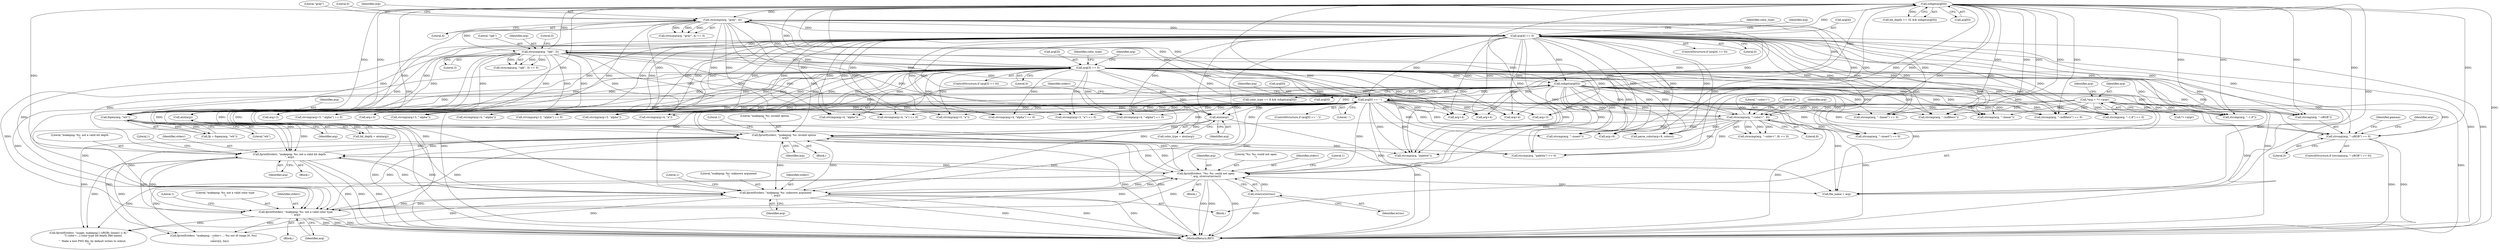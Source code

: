 digraph "0_Android_9d4853418ab2f754c2b63e091c29c5529b8b86ca_18@API" {
"1000165" [label="(Call,strcmp(arg, \"--sRGB\") == 0)"];
"1000435" [label="(Call,isdigit(arg[0]))"];
"1000397" [label="(Call,isdigit(arg[0]))"];
"1000345" [label="(Call,strncmp(arg, \"rgb\", 3))"];
"1000303" [label="(Call,arg[4] == 0)"];
"1000296" [label="(Call,strncmp(arg, \"gray\", 4))"];
"1000352" [label="(Call,arg[3] == 0)"];
"1000271" [label="(Call,arg[0] == '-')"];
"1000210" [label="(Call,strncmp(arg, \"--color=\", 8))"];
"1000159" [label="(Call,*arg = *++argv)"];
"1000277" [label="(Call,fprintf(stderr, \"makepng: %s: invalid option\n\", arg))"];
"1000460" [label="(Call,fprintf(stderr, \"makepng: %s: not a valid bit depth\n\", arg))"];
"1000482" [label="(Call,fprintf(stderr, \"%s: %s: could not open\n\", arg, strerror(errno)))"];
"1000494" [label="(Call,fprintf(stderr, \"makepng: %s: unknown argument\n\", arg))"];
"1000423" [label="(Call,fprintf(stderr, \"makepng: %s: not a valid color type\n\", arg))"];
"1000404" [label="(Call,atoi(arg))"];
"1000474" [label="(Call,fopen(arg, \"wb\"))"];
"1000486" [label="(Call,strerror(errno))"];
"1000442" [label="(Call,atoi(arg))"];
"1000177" [label="(Call,strcmp(arg, \"--linear\"))"];
"1000316" [label="(Call,strcmp(arg+4, \"a\") == 0)"];
"1000333" [label="(Call,arg+4)"];
"1000295" [label="(Call,strncmp(arg, \"gray\", 4) == 0)"];
"1000485" [label="(Identifier,arg)"];
"1000472" [label="(Call,fp = fopen(arg, \"wb\"))"];
"1000496" [label="(Literal,\"makepng: %s: unknown argument\n\")"];
"1000375" [label="(Call,arg+3)"];
"1000216" [label="(Call,parse_color(arg+8, colors))"];
"1000326" [label="(Call,arg+4)"];
"1000443" [label="(Identifier,arg)"];
"1000217" [label="(Call,arg+8)"];
"1000172" [label="(Identifier,gamma)"];
"1000460" [label="(Call,fprintf(stderr, \"makepng: %s: not a valid bit depth\n\", arg))"];
"1000402" [label="(Call,color_type = atoi(arg))"];
"1000318" [label="(Call,arg+4)"];
"1000304" [label="(Call,arg[4])"];
"1000422" [label="(Block,)"];
"1000462" [label="(Literal,\"makepng: %s: not a valid bit depth\n\")"];
"1000285" [label="(Call,strcmp(arg, \"palette\"))"];
"1000431" [label="(Call,bit_depth == 32 && isdigit(arg[0]))"];
"1000494" [label="(Call,fprintf(stderr, \"makepng: %s: unknown argument\n\", arg))"];
"1000277" [label="(Call,fprintf(stderr, \"makepng: %s: invalid option\n\", arg))"];
"1000228" [label="(Call,strcmp(arg, \"--insert\"))"];
"1000359" [label="(Identifier,color_type)"];
"1000344" [label="(Call,strncmp(arg, \"rgb\", 3) == 0)"];
"1000345" [label="(Call,strncmp(arg, \"rgb\", 3))"];
"1000199" [label="(Call,strcmp(arg, \"--nofilters\"))"];
"1000272" [label="(Call,arg[0])"];
"1000461" [label="(Identifier,stderr)"];
"1000490" [label="(Call,file_name = arg)"];
"1000278" [label="(Identifier,stderr)"];
"1000495" [label="(Identifier,stderr)"];
"1000348" [label="(Literal,3)"];
"1000271" [label="(Call,arg[0] == '-')"];
"1000303" [label="(Call,arg[4] == 0)"];
"1000299" [label="(Literal,4)"];
"1000366" [label="(Call,strcmp(arg+3, \"a\"))"];
"1000165" [label="(Call,strcmp(arg, \"--sRGB\") == 0)"];
"1000347" [label="(Literal,\"rgb\")"];
"1000166" [label="(Call,strcmp(arg, \"--sRGB\"))"];
"1000317" [label="(Call,strcmp(arg+4, \"a\"))"];
"1000310" [label="(Identifier,color_type)"];
"1000187" [label="(Call,strcmp(arg, \"--1.8\") == 0)"];
"1000324" [label="(Call,strcmp(arg+4, \"alpha\") == 0)"];
"1000280" [label="(Identifier,arg)"];
"1000296" [label="(Call,strncmp(arg, \"gray\", 4))"];
"1000270" [label="(ControlStructure,if (arg[0] == '-'))"];
"1000332" [label="(Call,strcmp(arg+4, \"-alpha\"))"];
"1000425" [label="(Literal,\"makepng: %s: not a valid color type\n\")"];
"1000393" [label="(Call,color_type == 8 && isdigit(arg[0]))"];
"1000161" [label="(Call,*++argv)"];
"1000346" [label="(Identifier,arg)"];
"1000368" [label="(Identifier,arg)"];
"1000405" [label="(Identifier,arg)"];
"1000381" [label="(Call,strcmp(arg+3, \"-alpha\"))"];
"1000214" [label="(Literal,0)"];
"1000353" [label="(Call,arg[3])"];
"1000284" [label="(Call,strcmp(arg, \"palette\") == 0)"];
"1000497" [label="(Identifier,arg)"];
"1000211" [label="(Identifier,arg)"];
"1000398" [label="(Call,arg[0])"];
"1000424" [label="(Identifier,stderr)"];
"1000474" [label="(Call,fopen(arg, \"wb\"))"];
"1000475" [label="(Identifier,arg)"];
"1000397" [label="(Call,isdigit(arg[0]))"];
"1000188" [label="(Call,strcmp(arg, \"--1.8\"))"];
"1000463" [label="(Identifier,arg)"];
"1000499" [label="(Literal,1)"];
"1000159" [label="(Call,*arg = *++argv)"];
"1000626" [label="(MethodReturn,RET)"];
"1000302" [label="(ControlStructure,if (arg[4] == 0))"];
"1000367" [label="(Call,arg+3)"];
"1000297" [label="(Identifier,arg)"];
"1000484" [label="(Literal,\"%s: %s: could not open\n\")"];
"1000486" [label="(Call,strerror(errno))"];
"1000276" [label="(Block,)"];
"1000279" [label="(Literal,\"makepng: %s: invalid option\n\")"];
"1000169" [label="(Literal,0)"];
"1000465" [label="(Literal,1)"];
"1000210" [label="(Call,strncmp(arg, \"--color=\", 8))"];
"1000483" [label="(Identifier,stderr)"];
"1000160" [label="(Identifier,arg)"];
"1000325" [label="(Call,strcmp(arg+4, \"alpha\"))"];
"1000428" [label="(Literal,1)"];
"1000157" [label="(Block,)"];
"1000275" [label="(Literal,'-')"];
"1000382" [label="(Call,arg+3)"];
"1000351" [label="(ControlStructure,if (arg[3] == 0))"];
"1000356" [label="(Literal,0)"];
"1000282" [label="(Literal,1)"];
"1000227" [label="(Call,strcmp(arg, \"--insert\") == 0)"];
"1000167" [label="(Identifier,arg)"];
"1000489" [label="(Literal,1)"];
"1000178" [label="(Identifier,arg)"];
"1000209" [label="(Call,strncmp(arg, \"--color=\", 8) == 0)"];
"1000373" [label="(Call,strcmp(arg+3, \"alpha\") == 0)"];
"1000426" [label="(Identifier,arg)"];
"1000352" [label="(Call,arg[3] == 0)"];
"1000404" [label="(Call,atoi(arg))"];
"1000349" [label="(Literal,0)"];
"1000440" [label="(Call,bit_depth = atoi(arg))"];
"1000176" [label="(Call,strcmp(arg, \"--linear\") == 0)"];
"1000380" [label="(Call,strcmp(arg+3, \"-alpha\") == 0)"];
"1000365" [label="(Call,strcmp(arg+3, \"a\") == 0)"];
"1000459" [label="(Block,)"];
"1000482" [label="(Call,fprintf(stderr, \"%s: %s: could not open\n\", arg, strerror(errno)))"];
"1000436" [label="(Call,arg[0])"];
"1000213" [label="(Literal,8)"];
"1000212" [label="(Literal,\"--color=\")"];
"1000298" [label="(Literal,\"gray\")"];
"1000487" [label="(Identifier,errno)"];
"1000509" [label="(Call,fprintf(stderr, \"usage: makepng [--sRGB|--linear|--1.8] \"\n          \"[--color=...] color-type bit-depth [file-name]\n\"\n         \"  Make a test PNG file, by default writes to stdout.\n\"))"];
"1000442" [label="(Call,atoi(arg))"];
"1000300" [label="(Literal,0)"];
"1000319" [label="(Identifier,arg)"];
"1000164" [label="(ControlStructure,if (strcmp(arg, \"--sRGB\") == 0))"];
"1000374" [label="(Call,strcmp(arg+3, \"alpha\"))"];
"1000435" [label="(Call,isdigit(arg[0]))"];
"1000331" [label="(Call,strcmp(arg+4, \"-alpha\") == 0)"];
"1000423" [label="(Call,fprintf(stderr, \"makepng: %s: not a valid color type\n\", arg))"];
"1000307" [label="(Literal,0)"];
"1000476" [label="(Literal,\"wb\")"];
"1000198" [label="(Call,strcmp(arg, \"--nofilters\") == 0)"];
"1000286" [label="(Identifier,arg)"];
"1000547" [label="(Call,fprintf(stderr, \"makepng: --color=...: %u out of range [0..%u]\n\",\n               colors[i], lim))"];
"1000481" [label="(Block,)"];
"1000165" -> "1000164"  [label="AST: "];
"1000165" -> "1000169"  [label="CFG: "];
"1000166" -> "1000165"  [label="AST: "];
"1000169" -> "1000165"  [label="AST: "];
"1000172" -> "1000165"  [label="CFG: "];
"1000178" -> "1000165"  [label="CFG: "];
"1000165" -> "1000626"  [label="DDG: "];
"1000165" -> "1000626"  [label="DDG: "];
"1000435" -> "1000165"  [label="DDG: "];
"1000397" -> "1000165"  [label="DDG: "];
"1000303" -> "1000165"  [label="DDG: "];
"1000159" -> "1000165"  [label="DDG: "];
"1000352" -> "1000165"  [label="DDG: "];
"1000271" -> "1000165"  [label="DDG: "];
"1000435" -> "1000431"  [label="AST: "];
"1000435" -> "1000436"  [label="CFG: "];
"1000436" -> "1000435"  [label="AST: "];
"1000431" -> "1000435"  [label="CFG: "];
"1000435" -> "1000626"  [label="DDG: "];
"1000435" -> "1000166"  [label="DDG: "];
"1000435" -> "1000176"  [label="DDG: "];
"1000435" -> "1000177"  [label="DDG: "];
"1000435" -> "1000187"  [label="DDG: "];
"1000435" -> "1000188"  [label="DDG: "];
"1000435" -> "1000198"  [label="DDG: "];
"1000435" -> "1000199"  [label="DDG: "];
"1000435" -> "1000210"  [label="DDG: "];
"1000435" -> "1000216"  [label="DDG: "];
"1000435" -> "1000217"  [label="DDG: "];
"1000435" -> "1000227"  [label="DDG: "];
"1000435" -> "1000228"  [label="DDG: "];
"1000435" -> "1000271"  [label="DDG: "];
"1000435" -> "1000277"  [label="DDG: "];
"1000435" -> "1000284"  [label="DDG: "];
"1000435" -> "1000285"  [label="DDG: "];
"1000435" -> "1000296"  [label="DDG: "];
"1000435" -> "1000431"  [label="DDG: "];
"1000397" -> "1000435"  [label="DDG: "];
"1000345" -> "1000435"  [label="DDG: "];
"1000271" -> "1000435"  [label="DDG: "];
"1000303" -> "1000435"  [label="DDG: "];
"1000352" -> "1000435"  [label="DDG: "];
"1000435" -> "1000442"  [label="DDG: "];
"1000435" -> "1000460"  [label="DDG: "];
"1000435" -> "1000474"  [label="DDG: "];
"1000435" -> "1000482"  [label="DDG: "];
"1000435" -> "1000490"  [label="DDG: "];
"1000435" -> "1000494"  [label="DDG: "];
"1000397" -> "1000393"  [label="AST: "];
"1000397" -> "1000398"  [label="CFG: "];
"1000398" -> "1000397"  [label="AST: "];
"1000393" -> "1000397"  [label="CFG: "];
"1000397" -> "1000626"  [label="DDG: "];
"1000397" -> "1000166"  [label="DDG: "];
"1000397" -> "1000176"  [label="DDG: "];
"1000397" -> "1000177"  [label="DDG: "];
"1000397" -> "1000187"  [label="DDG: "];
"1000397" -> "1000188"  [label="DDG: "];
"1000397" -> "1000198"  [label="DDG: "];
"1000397" -> "1000199"  [label="DDG: "];
"1000397" -> "1000210"  [label="DDG: "];
"1000397" -> "1000216"  [label="DDG: "];
"1000397" -> "1000217"  [label="DDG: "];
"1000397" -> "1000227"  [label="DDG: "];
"1000397" -> "1000228"  [label="DDG: "];
"1000397" -> "1000271"  [label="DDG: "];
"1000397" -> "1000277"  [label="DDG: "];
"1000397" -> "1000284"  [label="DDG: "];
"1000397" -> "1000285"  [label="DDG: "];
"1000397" -> "1000296"  [label="DDG: "];
"1000397" -> "1000393"  [label="DDG: "];
"1000345" -> "1000397"  [label="DDG: "];
"1000271" -> "1000397"  [label="DDG: "];
"1000303" -> "1000397"  [label="DDG: "];
"1000352" -> "1000397"  [label="DDG: "];
"1000397" -> "1000404"  [label="DDG: "];
"1000397" -> "1000423"  [label="DDG: "];
"1000397" -> "1000442"  [label="DDG: "];
"1000397" -> "1000460"  [label="DDG: "];
"1000397" -> "1000474"  [label="DDG: "];
"1000397" -> "1000482"  [label="DDG: "];
"1000397" -> "1000490"  [label="DDG: "];
"1000397" -> "1000494"  [label="DDG: "];
"1000345" -> "1000344"  [label="AST: "];
"1000345" -> "1000348"  [label="CFG: "];
"1000346" -> "1000345"  [label="AST: "];
"1000347" -> "1000345"  [label="AST: "];
"1000348" -> "1000345"  [label="AST: "];
"1000349" -> "1000345"  [label="CFG: "];
"1000345" -> "1000626"  [label="DDG: "];
"1000345" -> "1000344"  [label="DDG: "];
"1000345" -> "1000344"  [label="DDG: "];
"1000345" -> "1000344"  [label="DDG: "];
"1000303" -> "1000345"  [label="DDG: "];
"1000352" -> "1000345"  [label="DDG: "];
"1000296" -> "1000345"  [label="DDG: "];
"1000271" -> "1000345"  [label="DDG: "];
"1000345" -> "1000352"  [label="DDG: "];
"1000345" -> "1000365"  [label="DDG: "];
"1000345" -> "1000366"  [label="DDG: "];
"1000345" -> "1000367"  [label="DDG: "];
"1000345" -> "1000373"  [label="DDG: "];
"1000345" -> "1000374"  [label="DDG: "];
"1000345" -> "1000375"  [label="DDG: "];
"1000345" -> "1000380"  [label="DDG: "];
"1000345" -> "1000381"  [label="DDG: "];
"1000345" -> "1000382"  [label="DDG: "];
"1000345" -> "1000404"  [label="DDG: "];
"1000345" -> "1000442"  [label="DDG: "];
"1000345" -> "1000474"  [label="DDG: "];
"1000345" -> "1000494"  [label="DDG: "];
"1000303" -> "1000302"  [label="AST: "];
"1000303" -> "1000307"  [label="CFG: "];
"1000304" -> "1000303"  [label="AST: "];
"1000307" -> "1000303"  [label="AST: "];
"1000310" -> "1000303"  [label="CFG: "];
"1000319" -> "1000303"  [label="CFG: "];
"1000303" -> "1000626"  [label="DDG: "];
"1000303" -> "1000626"  [label="DDG: "];
"1000303" -> "1000166"  [label="DDG: "];
"1000303" -> "1000176"  [label="DDG: "];
"1000303" -> "1000177"  [label="DDG: "];
"1000303" -> "1000187"  [label="DDG: "];
"1000303" -> "1000188"  [label="DDG: "];
"1000303" -> "1000198"  [label="DDG: "];
"1000303" -> "1000199"  [label="DDG: "];
"1000303" -> "1000210"  [label="DDG: "];
"1000303" -> "1000216"  [label="DDG: "];
"1000303" -> "1000217"  [label="DDG: "];
"1000303" -> "1000227"  [label="DDG: "];
"1000303" -> "1000228"  [label="DDG: "];
"1000303" -> "1000271"  [label="DDG: "];
"1000303" -> "1000277"  [label="DDG: "];
"1000303" -> "1000284"  [label="DDG: "];
"1000303" -> "1000285"  [label="DDG: "];
"1000303" -> "1000296"  [label="DDG: "];
"1000296" -> "1000303"  [label="DDG: "];
"1000303" -> "1000316"  [label="DDG: "];
"1000303" -> "1000317"  [label="DDG: "];
"1000303" -> "1000318"  [label="DDG: "];
"1000303" -> "1000324"  [label="DDG: "];
"1000303" -> "1000325"  [label="DDG: "];
"1000303" -> "1000326"  [label="DDG: "];
"1000303" -> "1000331"  [label="DDG: "];
"1000303" -> "1000332"  [label="DDG: "];
"1000303" -> "1000333"  [label="DDG: "];
"1000303" -> "1000365"  [label="DDG: "];
"1000303" -> "1000366"  [label="DDG: "];
"1000303" -> "1000367"  [label="DDG: "];
"1000303" -> "1000373"  [label="DDG: "];
"1000303" -> "1000374"  [label="DDG: "];
"1000303" -> "1000375"  [label="DDG: "];
"1000303" -> "1000380"  [label="DDG: "];
"1000303" -> "1000381"  [label="DDG: "];
"1000303" -> "1000382"  [label="DDG: "];
"1000303" -> "1000404"  [label="DDG: "];
"1000303" -> "1000423"  [label="DDG: "];
"1000303" -> "1000442"  [label="DDG: "];
"1000303" -> "1000460"  [label="DDG: "];
"1000303" -> "1000474"  [label="DDG: "];
"1000303" -> "1000482"  [label="DDG: "];
"1000303" -> "1000490"  [label="DDG: "];
"1000303" -> "1000494"  [label="DDG: "];
"1000296" -> "1000295"  [label="AST: "];
"1000296" -> "1000299"  [label="CFG: "];
"1000297" -> "1000296"  [label="AST: "];
"1000298" -> "1000296"  [label="AST: "];
"1000299" -> "1000296"  [label="AST: "];
"1000300" -> "1000296"  [label="CFG: "];
"1000296" -> "1000626"  [label="DDG: "];
"1000296" -> "1000295"  [label="DDG: "];
"1000296" -> "1000295"  [label="DDG: "];
"1000296" -> "1000295"  [label="DDG: "];
"1000352" -> "1000296"  [label="DDG: "];
"1000271" -> "1000296"  [label="DDG: "];
"1000210" -> "1000296"  [label="DDG: "];
"1000277" -> "1000296"  [label="DDG: "];
"1000296" -> "1000316"  [label="DDG: "];
"1000296" -> "1000317"  [label="DDG: "];
"1000296" -> "1000318"  [label="DDG: "];
"1000296" -> "1000324"  [label="DDG: "];
"1000296" -> "1000325"  [label="DDG: "];
"1000296" -> "1000326"  [label="DDG: "];
"1000296" -> "1000331"  [label="DDG: "];
"1000296" -> "1000332"  [label="DDG: "];
"1000296" -> "1000333"  [label="DDG: "];
"1000352" -> "1000351"  [label="AST: "];
"1000352" -> "1000356"  [label="CFG: "];
"1000353" -> "1000352"  [label="AST: "];
"1000356" -> "1000352"  [label="AST: "];
"1000359" -> "1000352"  [label="CFG: "];
"1000368" -> "1000352"  [label="CFG: "];
"1000352" -> "1000626"  [label="DDG: "];
"1000352" -> "1000626"  [label="DDG: "];
"1000352" -> "1000166"  [label="DDG: "];
"1000352" -> "1000176"  [label="DDG: "];
"1000352" -> "1000177"  [label="DDG: "];
"1000352" -> "1000187"  [label="DDG: "];
"1000352" -> "1000188"  [label="DDG: "];
"1000352" -> "1000198"  [label="DDG: "];
"1000352" -> "1000199"  [label="DDG: "];
"1000352" -> "1000210"  [label="DDG: "];
"1000352" -> "1000216"  [label="DDG: "];
"1000352" -> "1000217"  [label="DDG: "];
"1000352" -> "1000227"  [label="DDG: "];
"1000352" -> "1000228"  [label="DDG: "];
"1000352" -> "1000271"  [label="DDG: "];
"1000352" -> "1000277"  [label="DDG: "];
"1000352" -> "1000284"  [label="DDG: "];
"1000352" -> "1000285"  [label="DDG: "];
"1000352" -> "1000316"  [label="DDG: "];
"1000352" -> "1000317"  [label="DDG: "];
"1000352" -> "1000318"  [label="DDG: "];
"1000352" -> "1000324"  [label="DDG: "];
"1000352" -> "1000325"  [label="DDG: "];
"1000352" -> "1000326"  [label="DDG: "];
"1000352" -> "1000331"  [label="DDG: "];
"1000352" -> "1000332"  [label="DDG: "];
"1000352" -> "1000333"  [label="DDG: "];
"1000352" -> "1000365"  [label="DDG: "];
"1000352" -> "1000366"  [label="DDG: "];
"1000352" -> "1000367"  [label="DDG: "];
"1000352" -> "1000373"  [label="DDG: "];
"1000352" -> "1000374"  [label="DDG: "];
"1000352" -> "1000375"  [label="DDG: "];
"1000352" -> "1000380"  [label="DDG: "];
"1000352" -> "1000381"  [label="DDG: "];
"1000352" -> "1000382"  [label="DDG: "];
"1000352" -> "1000404"  [label="DDG: "];
"1000352" -> "1000423"  [label="DDG: "];
"1000352" -> "1000442"  [label="DDG: "];
"1000352" -> "1000460"  [label="DDG: "];
"1000352" -> "1000474"  [label="DDG: "];
"1000352" -> "1000482"  [label="DDG: "];
"1000352" -> "1000490"  [label="DDG: "];
"1000352" -> "1000494"  [label="DDG: "];
"1000271" -> "1000270"  [label="AST: "];
"1000271" -> "1000275"  [label="CFG: "];
"1000272" -> "1000271"  [label="AST: "];
"1000275" -> "1000271"  [label="AST: "];
"1000278" -> "1000271"  [label="CFG: "];
"1000286" -> "1000271"  [label="CFG: "];
"1000271" -> "1000626"  [label="DDG: "];
"1000271" -> "1000626"  [label="DDG: "];
"1000271" -> "1000166"  [label="DDG: "];
"1000271" -> "1000176"  [label="DDG: "];
"1000271" -> "1000177"  [label="DDG: "];
"1000271" -> "1000187"  [label="DDG: "];
"1000271" -> "1000188"  [label="DDG: "];
"1000271" -> "1000198"  [label="DDG: "];
"1000271" -> "1000199"  [label="DDG: "];
"1000271" -> "1000210"  [label="DDG: "];
"1000271" -> "1000216"  [label="DDG: "];
"1000271" -> "1000217"  [label="DDG: "];
"1000271" -> "1000227"  [label="DDG: "];
"1000271" -> "1000228"  [label="DDG: "];
"1000210" -> "1000271"  [label="DDG: "];
"1000271" -> "1000277"  [label="DDG: "];
"1000271" -> "1000284"  [label="DDG: "];
"1000271" -> "1000285"  [label="DDG: "];
"1000271" -> "1000316"  [label="DDG: "];
"1000271" -> "1000317"  [label="DDG: "];
"1000271" -> "1000318"  [label="DDG: "];
"1000271" -> "1000324"  [label="DDG: "];
"1000271" -> "1000325"  [label="DDG: "];
"1000271" -> "1000326"  [label="DDG: "];
"1000271" -> "1000331"  [label="DDG: "];
"1000271" -> "1000332"  [label="DDG: "];
"1000271" -> "1000333"  [label="DDG: "];
"1000271" -> "1000365"  [label="DDG: "];
"1000271" -> "1000366"  [label="DDG: "];
"1000271" -> "1000367"  [label="DDG: "];
"1000271" -> "1000373"  [label="DDG: "];
"1000271" -> "1000374"  [label="DDG: "];
"1000271" -> "1000375"  [label="DDG: "];
"1000271" -> "1000380"  [label="DDG: "];
"1000271" -> "1000381"  [label="DDG: "];
"1000271" -> "1000382"  [label="DDG: "];
"1000271" -> "1000404"  [label="DDG: "];
"1000271" -> "1000423"  [label="DDG: "];
"1000271" -> "1000442"  [label="DDG: "];
"1000271" -> "1000460"  [label="DDG: "];
"1000271" -> "1000474"  [label="DDG: "];
"1000271" -> "1000482"  [label="DDG: "];
"1000271" -> "1000490"  [label="DDG: "];
"1000271" -> "1000494"  [label="DDG: "];
"1000210" -> "1000209"  [label="AST: "];
"1000210" -> "1000213"  [label="CFG: "];
"1000211" -> "1000210"  [label="AST: "];
"1000212" -> "1000210"  [label="AST: "];
"1000213" -> "1000210"  [label="AST: "];
"1000214" -> "1000210"  [label="CFG: "];
"1000210" -> "1000626"  [label="DDG: "];
"1000210" -> "1000209"  [label="DDG: "];
"1000210" -> "1000209"  [label="DDG: "];
"1000210" -> "1000209"  [label="DDG: "];
"1000159" -> "1000210"  [label="DDG: "];
"1000210" -> "1000216"  [label="DDG: "];
"1000210" -> "1000217"  [label="DDG: "];
"1000210" -> "1000227"  [label="DDG: "];
"1000210" -> "1000228"  [label="DDG: "];
"1000210" -> "1000277"  [label="DDG: "];
"1000210" -> "1000284"  [label="DDG: "];
"1000210" -> "1000285"  [label="DDG: "];
"1000159" -> "1000157"  [label="AST: "];
"1000159" -> "1000161"  [label="CFG: "];
"1000160" -> "1000159"  [label="AST: "];
"1000161" -> "1000159"  [label="AST: "];
"1000167" -> "1000159"  [label="CFG: "];
"1000159" -> "1000626"  [label="DDG: "];
"1000159" -> "1000166"  [label="DDG: "];
"1000159" -> "1000176"  [label="DDG: "];
"1000159" -> "1000177"  [label="DDG: "];
"1000159" -> "1000187"  [label="DDG: "];
"1000159" -> "1000188"  [label="DDG: "];
"1000159" -> "1000198"  [label="DDG: "];
"1000159" -> "1000199"  [label="DDG: "];
"1000277" -> "1000276"  [label="AST: "];
"1000277" -> "1000280"  [label="CFG: "];
"1000278" -> "1000277"  [label="AST: "];
"1000279" -> "1000277"  [label="AST: "];
"1000280" -> "1000277"  [label="AST: "];
"1000282" -> "1000277"  [label="CFG: "];
"1000277" -> "1000626"  [label="DDG: "];
"1000277" -> "1000626"  [label="DDG: "];
"1000460" -> "1000277"  [label="DDG: "];
"1000482" -> "1000277"  [label="DDG: "];
"1000494" -> "1000277"  [label="DDG: "];
"1000423" -> "1000277"  [label="DDG: "];
"1000277" -> "1000284"  [label="DDG: "];
"1000277" -> "1000285"  [label="DDG: "];
"1000277" -> "1000423"  [label="DDG: "];
"1000277" -> "1000460"  [label="DDG: "];
"1000277" -> "1000482"  [label="DDG: "];
"1000277" -> "1000494"  [label="DDG: "];
"1000277" -> "1000509"  [label="DDG: "];
"1000277" -> "1000547"  [label="DDG: "];
"1000460" -> "1000459"  [label="AST: "];
"1000460" -> "1000463"  [label="CFG: "];
"1000461" -> "1000460"  [label="AST: "];
"1000462" -> "1000460"  [label="AST: "];
"1000463" -> "1000460"  [label="AST: "];
"1000465" -> "1000460"  [label="CFG: "];
"1000460" -> "1000626"  [label="DDG: "];
"1000460" -> "1000626"  [label="DDG: "];
"1000460" -> "1000626"  [label="DDG: "];
"1000460" -> "1000423"  [label="DDG: "];
"1000482" -> "1000460"  [label="DDG: "];
"1000494" -> "1000460"  [label="DDG: "];
"1000423" -> "1000460"  [label="DDG: "];
"1000442" -> "1000460"  [label="DDG: "];
"1000460" -> "1000482"  [label="DDG: "];
"1000460" -> "1000494"  [label="DDG: "];
"1000460" -> "1000509"  [label="DDG: "];
"1000460" -> "1000547"  [label="DDG: "];
"1000482" -> "1000481"  [label="AST: "];
"1000482" -> "1000486"  [label="CFG: "];
"1000483" -> "1000482"  [label="AST: "];
"1000484" -> "1000482"  [label="AST: "];
"1000485" -> "1000482"  [label="AST: "];
"1000486" -> "1000482"  [label="AST: "];
"1000489" -> "1000482"  [label="CFG: "];
"1000482" -> "1000626"  [label="DDG: "];
"1000482" -> "1000626"  [label="DDG: "];
"1000482" -> "1000626"  [label="DDG: "];
"1000482" -> "1000423"  [label="DDG: "];
"1000494" -> "1000482"  [label="DDG: "];
"1000423" -> "1000482"  [label="DDG: "];
"1000474" -> "1000482"  [label="DDG: "];
"1000486" -> "1000482"  [label="DDG: "];
"1000482" -> "1000490"  [label="DDG: "];
"1000482" -> "1000494"  [label="DDG: "];
"1000482" -> "1000509"  [label="DDG: "];
"1000482" -> "1000547"  [label="DDG: "];
"1000494" -> "1000157"  [label="AST: "];
"1000494" -> "1000497"  [label="CFG: "];
"1000495" -> "1000494"  [label="AST: "];
"1000496" -> "1000494"  [label="AST: "];
"1000497" -> "1000494"  [label="AST: "];
"1000499" -> "1000494"  [label="CFG: "];
"1000494" -> "1000626"  [label="DDG: "];
"1000494" -> "1000626"  [label="DDG: "];
"1000494" -> "1000626"  [label="DDG: "];
"1000494" -> "1000423"  [label="DDG: "];
"1000423" -> "1000494"  [label="DDG: "];
"1000494" -> "1000509"  [label="DDG: "];
"1000494" -> "1000547"  [label="DDG: "];
"1000423" -> "1000422"  [label="AST: "];
"1000423" -> "1000426"  [label="CFG: "];
"1000424" -> "1000423"  [label="AST: "];
"1000425" -> "1000423"  [label="AST: "];
"1000426" -> "1000423"  [label="AST: "];
"1000428" -> "1000423"  [label="CFG: "];
"1000423" -> "1000626"  [label="DDG: "];
"1000423" -> "1000626"  [label="DDG: "];
"1000423" -> "1000626"  [label="DDG: "];
"1000404" -> "1000423"  [label="DDG: "];
"1000423" -> "1000509"  [label="DDG: "];
"1000423" -> "1000547"  [label="DDG: "];
"1000404" -> "1000402"  [label="AST: "];
"1000404" -> "1000405"  [label="CFG: "];
"1000405" -> "1000404"  [label="AST: "];
"1000402" -> "1000404"  [label="CFG: "];
"1000404" -> "1000626"  [label="DDG: "];
"1000404" -> "1000402"  [label="DDG: "];
"1000474" -> "1000472"  [label="AST: "];
"1000474" -> "1000476"  [label="CFG: "];
"1000475" -> "1000474"  [label="AST: "];
"1000476" -> "1000474"  [label="AST: "];
"1000472" -> "1000474"  [label="CFG: "];
"1000474" -> "1000472"  [label="DDG: "];
"1000474" -> "1000472"  [label="DDG: "];
"1000474" -> "1000490"  [label="DDG: "];
"1000486" -> "1000487"  [label="CFG: "];
"1000487" -> "1000486"  [label="AST: "];
"1000486" -> "1000626"  [label="DDG: "];
"1000442" -> "1000440"  [label="AST: "];
"1000442" -> "1000443"  [label="CFG: "];
"1000443" -> "1000442"  [label="AST: "];
"1000440" -> "1000442"  [label="CFG: "];
"1000442" -> "1000626"  [label="DDG: "];
"1000442" -> "1000440"  [label="DDG: "];
}

